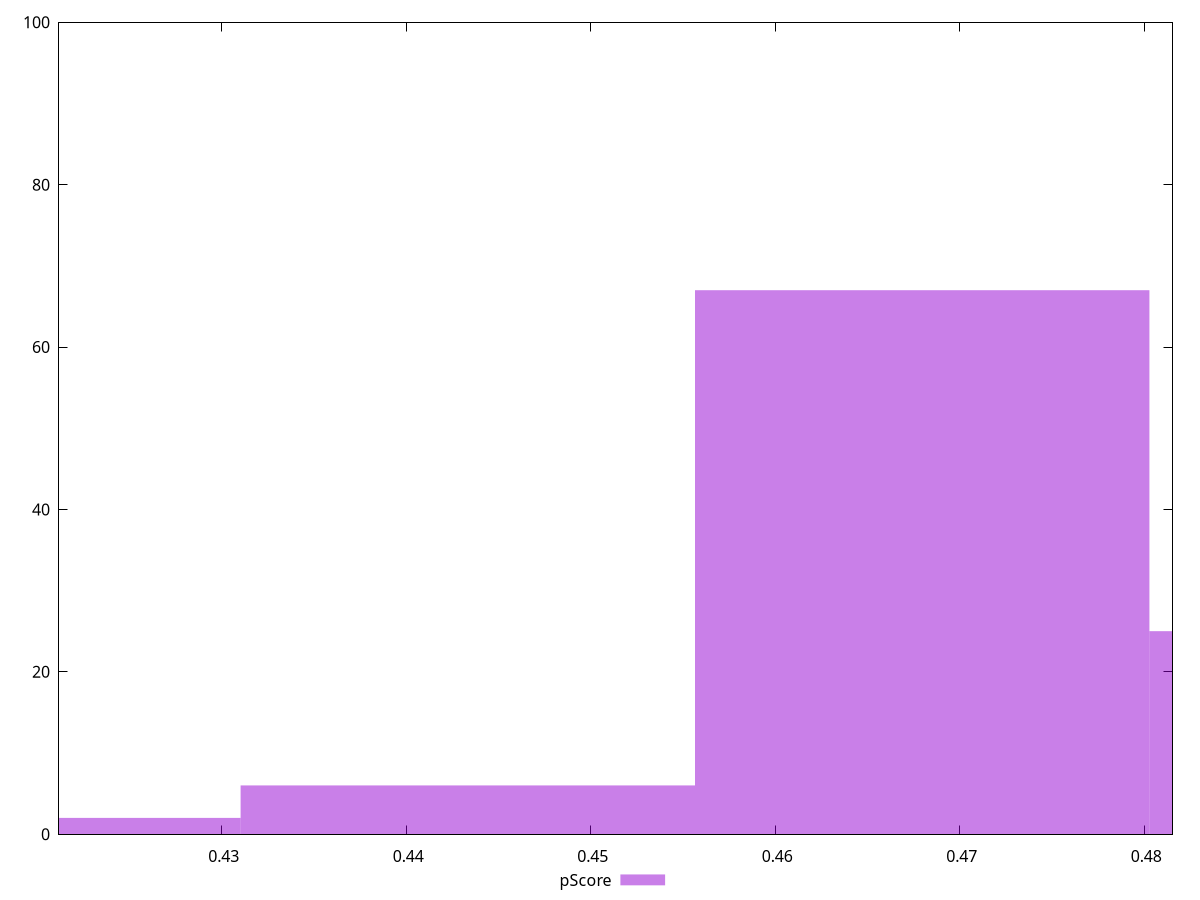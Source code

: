reset

$pScore <<EOF
0.4433338660217015 6
0.41870420679827364 2
0.46796352524512935 67
0.4925931844685572 25
EOF

set key outside below
set boxwidth 0.02462965922342786
set xrange [0.42117647058823526:0.4815294117647059]
set yrange [0:100]
set trange [0:100]
set style fill transparent solid 0.5 noborder
set terminal svg size 640, 490 enhanced background rgb 'white'
set output "report/report_00029_2021-02-24T13-36-40.390Z/uses-rel-preload/samples/agenda/pScore/histogram.svg"

plot $pScore title "pScore" with boxes

reset
